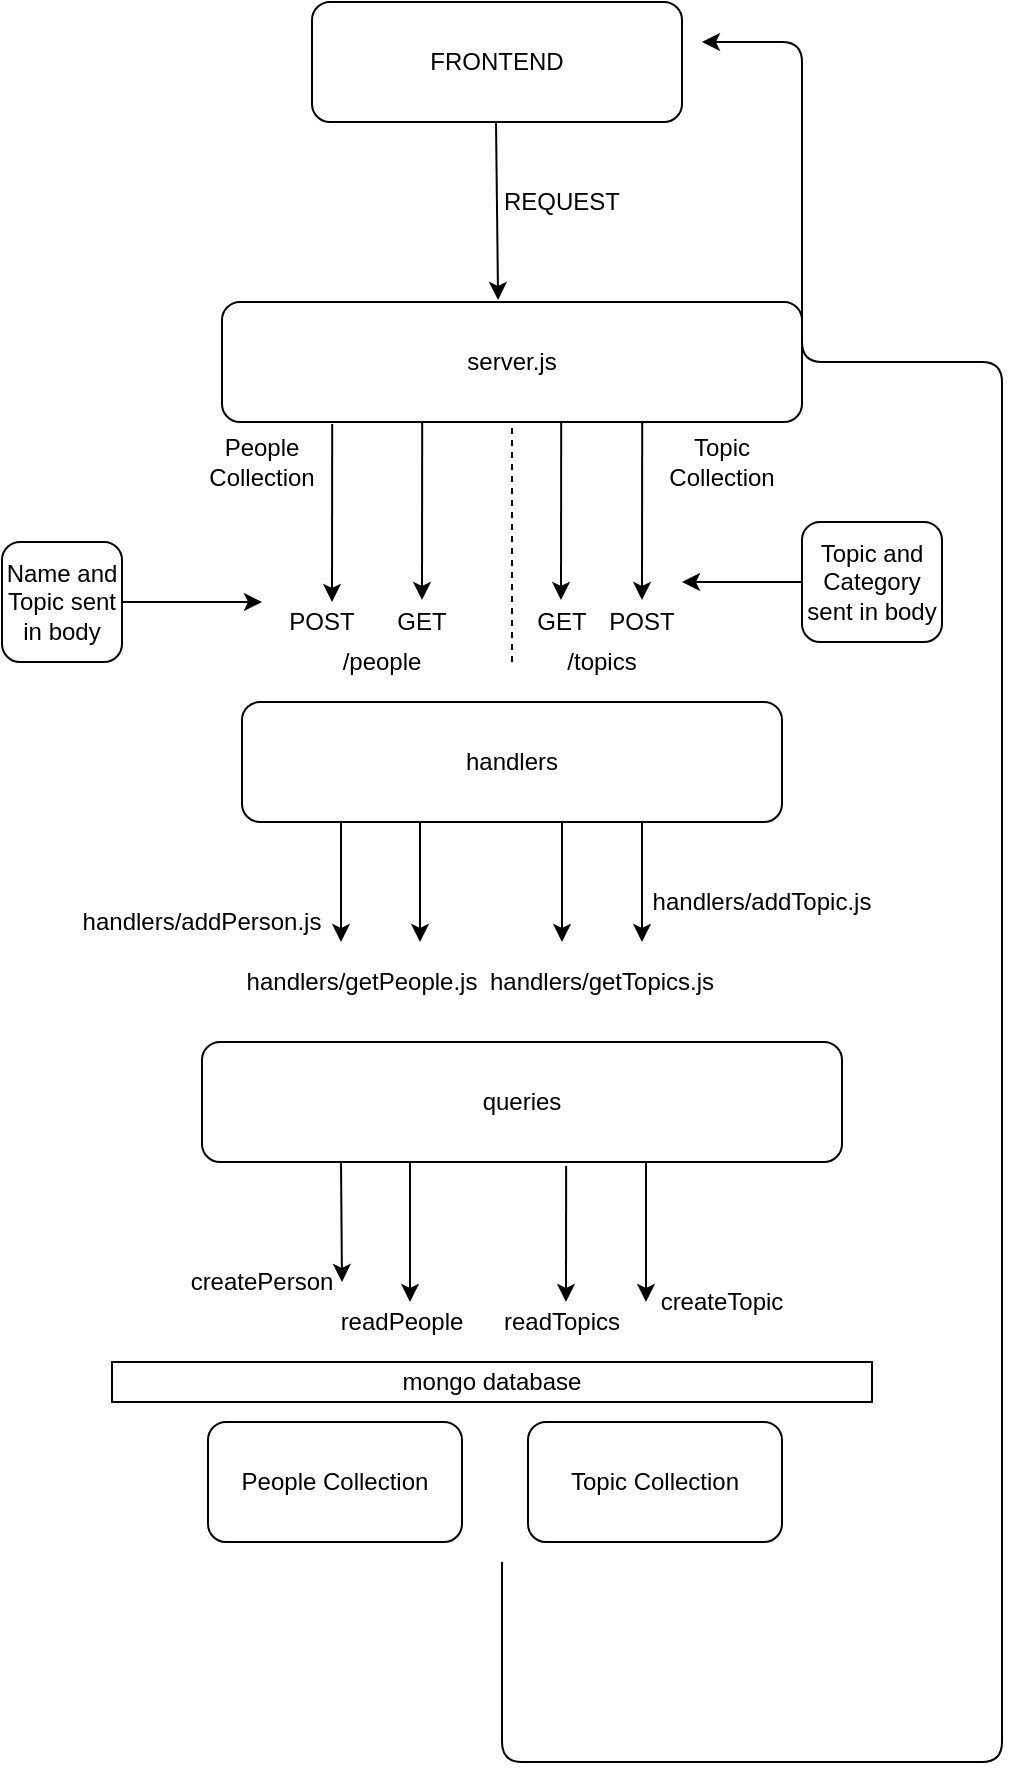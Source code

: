 <mxfile version="12.2.0" type="github" pages="1"><diagram id="FyR0Bmk34T4gEIha5yWz" name="Page-1"><mxGraphModel dx="932" dy="632" grid="1" gridSize="10" guides="1" tooltips="1" connect="1" arrows="1" fold="1" page="1" pageScale="1" pageWidth="827" pageHeight="1169" math="0" shadow="0"><root><mxCell id="0"/><mxCell id="1" parent="0"/><mxCell id="N29uWTeqLGkng7dpN7SW-1" value="server.js&lt;br&gt;" style="rounded=1;whiteSpace=wrap;html=1;" vertex="1" parent="1"><mxGeometry x="280" y="170" width="290" height="60" as="geometry"/></mxCell><mxCell id="N29uWTeqLGkng7dpN7SW-2" value="FRONTEND" style="rounded=1;whiteSpace=wrap;html=1;" vertex="1" parent="1"><mxGeometry x="325" y="20" width="185" height="60" as="geometry"/></mxCell><mxCell id="N29uWTeqLGkng7dpN7SW-3" value="" style="endArrow=classic;html=1;exitX=0.19;exitY=1.017;exitDx=0;exitDy=0;exitPerimeter=0;" edge="1" parent="1" source="N29uWTeqLGkng7dpN7SW-1"><mxGeometry width="50" height="50" relative="1" as="geometry"><mxPoint x="340" y="80" as="sourcePoint"/><mxPoint x="335" y="320" as="targetPoint"/></mxGeometry></mxCell><mxCell id="N29uWTeqLGkng7dpN7SW-4" value="" style="endArrow=classic;html=1;entryX=0.476;entryY=-0.017;entryDx=0;entryDy=0;entryPerimeter=0;" edge="1" parent="1" target="N29uWTeqLGkng7dpN7SW-1"><mxGeometry width="50" height="50" relative="1" as="geometry"><mxPoint x="417" y="80" as="sourcePoint"/><mxPoint x="417" y="150" as="targetPoint"/></mxGeometry></mxCell><mxCell id="N29uWTeqLGkng7dpN7SW-5" value="GET" style="text;html=1;strokeColor=none;fillColor=none;align=center;verticalAlign=middle;whiteSpace=wrap;rounded=0;" vertex="1" parent="1"><mxGeometry x="360" y="320" width="40" height="20" as="geometry"/></mxCell><mxCell id="N29uWTeqLGkng7dpN7SW-6" value="POST" style="text;html=1;strokeColor=none;fillColor=none;align=center;verticalAlign=middle;whiteSpace=wrap;rounded=0;" vertex="1" parent="1"><mxGeometry x="310" y="320" width="40" height="20" as="geometry"/></mxCell><mxCell id="N29uWTeqLGkng7dpN7SW-11" value="REQUEST" style="text;html=1;strokeColor=none;fillColor=none;align=center;verticalAlign=middle;whiteSpace=wrap;rounded=0;" vertex="1" parent="1"><mxGeometry x="430" y="110" width="40" height="20" as="geometry"/></mxCell><mxCell id="N29uWTeqLGkng7dpN7SW-12" value="" style="endArrow=none;dashed=1;html=1;entryX=0.5;entryY=1;entryDx=0;entryDy=0;" edge="1" parent="1" target="N29uWTeqLGkng7dpN7SW-1"><mxGeometry width="50" height="50" relative="1" as="geometry"><mxPoint x="425" y="350" as="sourcePoint"/><mxPoint x="330" y="340" as="targetPoint"/></mxGeometry></mxCell><mxCell id="N29uWTeqLGkng7dpN7SW-13" value="People Collection" style="text;html=1;strokeColor=none;fillColor=none;align=center;verticalAlign=middle;whiteSpace=wrap;rounded=0;" vertex="1" parent="1"><mxGeometry x="280" y="240" width="40" height="20" as="geometry"/></mxCell><mxCell id="N29uWTeqLGkng7dpN7SW-15" value="Topic Collection" style="text;html=1;strokeColor=none;fillColor=none;align=center;verticalAlign=middle;whiteSpace=wrap;rounded=0;" vertex="1" parent="1"><mxGeometry x="510" y="240" width="40" height="20" as="geometry"/></mxCell><mxCell id="N29uWTeqLGkng7dpN7SW-16" value="" style="endArrow=classic;html=1;exitX=0.19;exitY=1.017;exitDx=0;exitDy=0;exitPerimeter=0;" edge="1" parent="1"><mxGeometry width="50" height="50" relative="1" as="geometry"><mxPoint x="380.1" y="230.02" as="sourcePoint"/><mxPoint x="380" y="319" as="targetPoint"/></mxGeometry></mxCell><mxCell id="N29uWTeqLGkng7dpN7SW-17" value="" style="endArrow=classic;html=1;exitX=0.19;exitY=1.017;exitDx=0;exitDy=0;exitPerimeter=0;" edge="1" parent="1"><mxGeometry width="50" height="50" relative="1" as="geometry"><mxPoint x="490.1" y="230.02" as="sourcePoint"/><mxPoint x="490" y="319" as="targetPoint"/></mxGeometry></mxCell><mxCell id="N29uWTeqLGkng7dpN7SW-18" value="" style="endArrow=classic;html=1;exitX=0.19;exitY=1.017;exitDx=0;exitDy=0;exitPerimeter=0;" edge="1" parent="1"><mxGeometry width="50" height="50" relative="1" as="geometry"><mxPoint x="449.6" y="230.02" as="sourcePoint"/><mxPoint x="449.5" y="319" as="targetPoint"/></mxGeometry></mxCell><mxCell id="N29uWTeqLGkng7dpN7SW-22" value="GET" style="text;html=1;strokeColor=none;fillColor=none;align=center;verticalAlign=middle;whiteSpace=wrap;rounded=0;" vertex="1" parent="1"><mxGeometry x="430" y="320" width="40" height="20" as="geometry"/></mxCell><mxCell id="N29uWTeqLGkng7dpN7SW-23" value="POST" style="text;html=1;strokeColor=none;fillColor=none;align=center;verticalAlign=middle;whiteSpace=wrap;rounded=0;" vertex="1" parent="1"><mxGeometry x="470" y="320" width="40" height="20" as="geometry"/></mxCell><mxCell id="N29uWTeqLGkng7dpN7SW-24" value="/people" style="text;html=1;strokeColor=none;fillColor=none;align=center;verticalAlign=middle;whiteSpace=wrap;rounded=0;" vertex="1" parent="1"><mxGeometry x="340" y="340" width="40" height="20" as="geometry"/></mxCell><mxCell id="N29uWTeqLGkng7dpN7SW-25" value="/topics" style="text;html=1;strokeColor=none;fillColor=none;align=center;verticalAlign=middle;whiteSpace=wrap;rounded=0;" vertex="1" parent="1"><mxGeometry x="450" y="340" width="40" height="20" as="geometry"/></mxCell><mxCell id="N29uWTeqLGkng7dpN7SW-28" value="" style="edgeStyle=orthogonalEdgeStyle;rounded=0;orthogonalLoop=1;jettySize=auto;html=1;" edge="1" parent="1" source="N29uWTeqLGkng7dpN7SW-27"><mxGeometry relative="1" as="geometry"><mxPoint x="300" y="320" as="targetPoint"/></mxGeometry></mxCell><mxCell id="N29uWTeqLGkng7dpN7SW-27" value="Name and Topic sent in body" style="rounded=1;whiteSpace=wrap;html=1;" vertex="1" parent="1"><mxGeometry x="170" y="290" width="60" height="60" as="geometry"/></mxCell><mxCell id="N29uWTeqLGkng7dpN7SW-30" style="edgeStyle=orthogonalEdgeStyle;rounded=0;orthogonalLoop=1;jettySize=auto;html=1;" edge="1" parent="1" source="N29uWTeqLGkng7dpN7SW-29"><mxGeometry relative="1" as="geometry"><mxPoint x="510" y="310" as="targetPoint"/></mxGeometry></mxCell><mxCell id="N29uWTeqLGkng7dpN7SW-29" value="Topic and Category sent in body" style="rounded=1;whiteSpace=wrap;html=1;" vertex="1" parent="1"><mxGeometry x="570" y="280" width="70" height="60" as="geometry"/></mxCell><mxCell id="N29uWTeqLGkng7dpN7SW-32" value="handlers" style="rounded=1;whiteSpace=wrap;html=1;" vertex="1" parent="1"><mxGeometry x="290" y="370" width="270" height="60" as="geometry"/></mxCell><mxCell id="N29uWTeqLGkng7dpN7SW-33" value="" style="endArrow=classic;html=1;" edge="1" parent="1"><mxGeometry width="50" height="50" relative="1" as="geometry"><mxPoint x="339.5" y="430" as="sourcePoint"/><mxPoint x="339.5" y="490" as="targetPoint"/></mxGeometry></mxCell><mxCell id="N29uWTeqLGkng7dpN7SW-34" value="" style="endArrow=classic;html=1;" edge="1" parent="1"><mxGeometry width="50" height="50" relative="1" as="geometry"><mxPoint x="379" y="430" as="sourcePoint"/><mxPoint x="379" y="490" as="targetPoint"/></mxGeometry></mxCell><mxCell id="N29uWTeqLGkng7dpN7SW-35" value="" style="endArrow=classic;html=1;" edge="1" parent="1"><mxGeometry width="50" height="50" relative="1" as="geometry"><mxPoint x="450" y="430" as="sourcePoint"/><mxPoint x="450" y="490" as="targetPoint"/></mxGeometry></mxCell><mxCell id="N29uWTeqLGkng7dpN7SW-36" value="" style="endArrow=classic;html=1;" edge="1" parent="1"><mxGeometry width="50" height="50" relative="1" as="geometry"><mxPoint x="490" y="430" as="sourcePoint"/><mxPoint x="490" y="490" as="targetPoint"/></mxGeometry></mxCell><mxCell id="N29uWTeqLGkng7dpN7SW-37" value="handlers/addPerson.js&lt;br&gt;" style="text;html=1;strokeColor=none;fillColor=none;align=center;verticalAlign=middle;whiteSpace=wrap;rounded=0;" vertex="1" parent="1"><mxGeometry x="250" y="470" width="40" height="20" as="geometry"/></mxCell><mxCell id="N29uWTeqLGkng7dpN7SW-38" value="handlers/getPeople.js" style="text;html=1;strokeColor=none;fillColor=none;align=center;verticalAlign=middle;whiteSpace=wrap;rounded=0;" vertex="1" parent="1"><mxGeometry x="330" y="500" width="40" height="20" as="geometry"/></mxCell><mxCell id="N29uWTeqLGkng7dpN7SW-39" value="handlers/getTopics.js" style="text;html=1;strokeColor=none;fillColor=none;align=center;verticalAlign=middle;whiteSpace=wrap;rounded=0;" vertex="1" parent="1"><mxGeometry x="450" y="500" width="40" height="20" as="geometry"/></mxCell><mxCell id="N29uWTeqLGkng7dpN7SW-40" value="handlers/addTopic.js" style="text;html=1;strokeColor=none;fillColor=none;align=center;verticalAlign=middle;whiteSpace=wrap;rounded=0;" vertex="1" parent="1"><mxGeometry x="530" y="460" width="40" height="20" as="geometry"/></mxCell><mxCell id="N29uWTeqLGkng7dpN7SW-42" value="queries" style="rounded=1;whiteSpace=wrap;html=1;" vertex="1" parent="1"><mxGeometry x="270" y="540" width="320" height="60" as="geometry"/></mxCell><mxCell id="N29uWTeqLGkng7dpN7SW-43" value="" style="endArrow=classic;html=1;" edge="1" parent="1"><mxGeometry width="50" height="50" relative="1" as="geometry"><mxPoint x="339.5" y="600" as="sourcePoint"/><mxPoint x="340" y="660" as="targetPoint"/></mxGeometry></mxCell><mxCell id="N29uWTeqLGkng7dpN7SW-44" value="createPerson" style="text;html=1;strokeColor=none;fillColor=none;align=center;verticalAlign=middle;whiteSpace=wrap;rounded=0;" vertex="1" parent="1"><mxGeometry x="280" y="650" width="40" height="20" as="geometry"/></mxCell><mxCell id="N29uWTeqLGkng7dpN7SW-45" value="" style="endArrow=classic;html=1;exitX=0.569;exitY=1.033;exitDx=0;exitDy=0;exitPerimeter=0;" edge="1" parent="1" source="N29uWTeqLGkng7dpN7SW-42"><mxGeometry width="50" height="50" relative="1" as="geometry"><mxPoint x="349.5" y="610" as="sourcePoint"/><mxPoint x="452" y="670" as="targetPoint"/></mxGeometry></mxCell><mxCell id="N29uWTeqLGkng7dpN7SW-46" value="readTopics" style="text;html=1;strokeColor=none;fillColor=none;align=center;verticalAlign=middle;whiteSpace=wrap;rounded=0;" vertex="1" parent="1"><mxGeometry x="430" y="670" width="40" height="20" as="geometry"/></mxCell><mxCell id="N29uWTeqLGkng7dpN7SW-47" value="" style="endArrow=classic;html=1;exitX=0.325;exitY=1;exitDx=0;exitDy=0;exitPerimeter=0;" edge="1" parent="1" source="N29uWTeqLGkng7dpN7SW-42"><mxGeometry width="50" height="50" relative="1" as="geometry"><mxPoint x="359.5" y="620" as="sourcePoint"/><mxPoint x="374" y="670" as="targetPoint"/></mxGeometry></mxCell><mxCell id="N29uWTeqLGkng7dpN7SW-48" value="readPeople" style="text;html=1;strokeColor=none;fillColor=none;align=center;verticalAlign=middle;whiteSpace=wrap;rounded=0;" vertex="1" parent="1"><mxGeometry x="350" y="670" width="40" height="20" as="geometry"/></mxCell><mxCell id="N29uWTeqLGkng7dpN7SW-49" value="" style="endArrow=classic;html=1;" edge="1" parent="1"><mxGeometry width="50" height="50" relative="1" as="geometry"><mxPoint x="492" y="600" as="sourcePoint"/><mxPoint x="492" y="670" as="targetPoint"/></mxGeometry></mxCell><mxCell id="N29uWTeqLGkng7dpN7SW-50" value="createTopic" style="text;html=1;strokeColor=none;fillColor=none;align=center;verticalAlign=middle;whiteSpace=wrap;rounded=0;" vertex="1" parent="1"><mxGeometry x="510" y="660" width="40" height="20" as="geometry"/></mxCell><mxCell id="N29uWTeqLGkng7dpN7SW-61" value="People Collection" style="rounded=1;whiteSpace=wrap;html=1;" vertex="1" parent="1"><mxGeometry x="273" y="730" width="127" height="60" as="geometry"/></mxCell><mxCell id="N29uWTeqLGkng7dpN7SW-62" value="Topic Collection" style="rounded=1;whiteSpace=wrap;html=1;" vertex="1" parent="1"><mxGeometry x="433" y="730" width="127" height="60" as="geometry"/></mxCell><mxCell id="N29uWTeqLGkng7dpN7SW-63" value="mongo database" style="rounded=0;whiteSpace=wrap;html=1;" vertex="1" parent="1"><mxGeometry x="225" y="700" width="380" height="20" as="geometry"/></mxCell><mxCell id="N29uWTeqLGkng7dpN7SW-64" value="" style="endArrow=classic;html=1;" edge="1" parent="1"><mxGeometry width="50" height="50" relative="1" as="geometry"><mxPoint x="420" y="800" as="sourcePoint"/><mxPoint x="520" y="40" as="targetPoint"/><Array as="points"><mxPoint x="420" y="900"/><mxPoint x="670" y="900"/><mxPoint x="670" y="200"/><mxPoint x="570" y="200"/><mxPoint x="570" y="40"/></Array></mxGeometry></mxCell></root></mxGraphModel></diagram></mxfile>